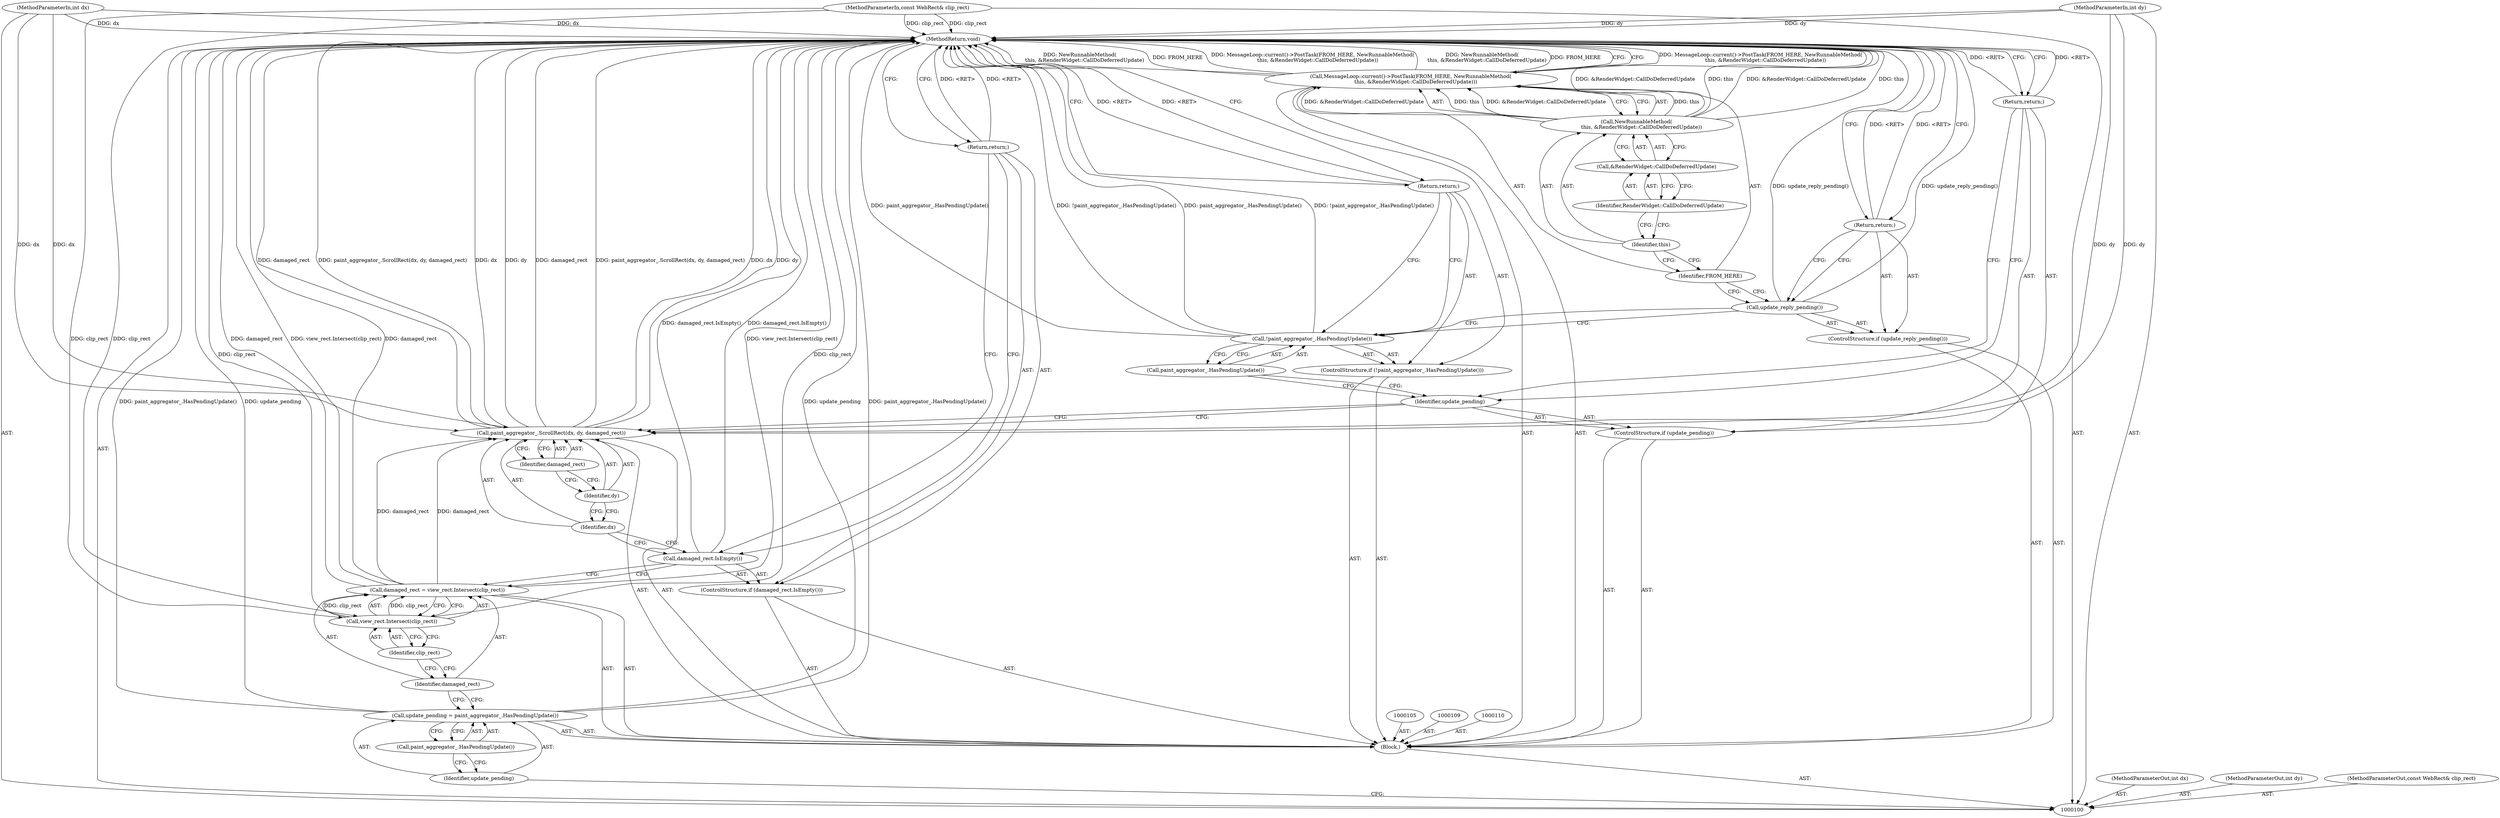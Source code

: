 digraph "0_Chrome_ee8d6fd30b022ac2c87b7a190c954e7bb3c9b21e_9" {
"1000138" [label="(MethodReturn,void)"];
"1000101" [label="(MethodParameterIn,int dx)"];
"1000188" [label="(MethodParameterOut,int dx)"];
"1000102" [label="(MethodParameterIn,int dy)"];
"1000189" [label="(MethodParameterOut,int dy)"];
"1000103" [label="(MethodParameterIn,const WebRect& clip_rect)"];
"1000190" [label="(MethodParameterOut,const WebRect& clip_rect)"];
"1000104" [label="(Block,)"];
"1000122" [label="(ControlStructure,if (update_pending))"];
"1000123" [label="(Identifier,update_pending)"];
"1000124" [label="(Return,return;)"];
"1000125" [label="(ControlStructure,if (!paint_aggregator_.HasPendingUpdate()))"];
"1000126" [label="(Call,!paint_aggregator_.HasPendingUpdate())"];
"1000127" [label="(Call,paint_aggregator_.HasPendingUpdate())"];
"1000128" [label="(Return,return;)"];
"1000129" [label="(ControlStructure,if (update_reply_pending()))"];
"1000130" [label="(Call,update_reply_pending())"];
"1000131" [label="(Return,return;)"];
"1000132" [label="(Call,MessageLoop::current()->PostTask(FROM_HERE, NewRunnableMethod(\n      this, &RenderWidget::CallDoDeferredUpdate)))"];
"1000133" [label="(Identifier,FROM_HERE)"];
"1000134" [label="(Call,NewRunnableMethod(\n      this, &RenderWidget::CallDoDeferredUpdate))"];
"1000136" [label="(Call,&RenderWidget::CallDoDeferredUpdate)"];
"1000137" [label="(Identifier,RenderWidget::CallDoDeferredUpdate)"];
"1000135" [label="(Identifier,this)"];
"1000108" [label="(Call,paint_aggregator_.HasPendingUpdate())"];
"1000106" [label="(Call,update_pending = paint_aggregator_.HasPendingUpdate())"];
"1000107" [label="(Identifier,update_pending)"];
"1000111" [label="(Call,damaged_rect = view_rect.Intersect(clip_rect))"];
"1000112" [label="(Identifier,damaged_rect)"];
"1000113" [label="(Call,view_rect.Intersect(clip_rect))"];
"1000114" [label="(Identifier,clip_rect)"];
"1000115" [label="(ControlStructure,if (damaged_rect.IsEmpty()))"];
"1000116" [label="(Call,damaged_rect.IsEmpty())"];
"1000117" [label="(Return,return;)"];
"1000118" [label="(Call,paint_aggregator_.ScrollRect(dx, dy, damaged_rect))"];
"1000119" [label="(Identifier,dx)"];
"1000120" [label="(Identifier,dy)"];
"1000121" [label="(Identifier,damaged_rect)"];
"1000138" -> "1000100"  [label="AST: "];
"1000138" -> "1000117"  [label="CFG: "];
"1000138" -> "1000124"  [label="CFG: "];
"1000138" -> "1000128"  [label="CFG: "];
"1000138" -> "1000131"  [label="CFG: "];
"1000138" -> "1000132"  [label="CFG: "];
"1000117" -> "1000138"  [label="DDG: <RET>"];
"1000124" -> "1000138"  [label="DDG: <RET>"];
"1000131" -> "1000138"  [label="DDG: <RET>"];
"1000106" -> "1000138"  [label="DDG: paint_aggregator_.HasPendingUpdate()"];
"1000106" -> "1000138"  [label="DDG: update_pending"];
"1000113" -> "1000138"  [label="DDG: clip_rect"];
"1000132" -> "1000138"  [label="DDG: MessageLoop::current()->PostTask(FROM_HERE, NewRunnableMethod(\n      this, &RenderWidget::CallDoDeferredUpdate))"];
"1000132" -> "1000138"  [label="DDG: NewRunnableMethod(\n      this, &RenderWidget::CallDoDeferredUpdate)"];
"1000132" -> "1000138"  [label="DDG: FROM_HERE"];
"1000118" -> "1000138"  [label="DDG: damaged_rect"];
"1000118" -> "1000138"  [label="DDG: paint_aggregator_.ScrollRect(dx, dy, damaged_rect)"];
"1000118" -> "1000138"  [label="DDG: dx"];
"1000118" -> "1000138"  [label="DDG: dy"];
"1000126" -> "1000138"  [label="DDG: paint_aggregator_.HasPendingUpdate()"];
"1000126" -> "1000138"  [label="DDG: !paint_aggregator_.HasPendingUpdate()"];
"1000134" -> "1000138"  [label="DDG: &RenderWidget::CallDoDeferredUpdate"];
"1000134" -> "1000138"  [label="DDG: this"];
"1000130" -> "1000138"  [label="DDG: update_reply_pending()"];
"1000103" -> "1000138"  [label="DDG: clip_rect"];
"1000102" -> "1000138"  [label="DDG: dy"];
"1000111" -> "1000138"  [label="DDG: damaged_rect"];
"1000111" -> "1000138"  [label="DDG: view_rect.Intersect(clip_rect)"];
"1000101" -> "1000138"  [label="DDG: dx"];
"1000116" -> "1000138"  [label="DDG: damaged_rect.IsEmpty()"];
"1000128" -> "1000138"  [label="DDG: <RET>"];
"1000101" -> "1000100"  [label="AST: "];
"1000101" -> "1000138"  [label="DDG: dx"];
"1000101" -> "1000118"  [label="DDG: dx"];
"1000188" -> "1000100"  [label="AST: "];
"1000102" -> "1000100"  [label="AST: "];
"1000102" -> "1000138"  [label="DDG: dy"];
"1000102" -> "1000118"  [label="DDG: dy"];
"1000189" -> "1000100"  [label="AST: "];
"1000103" -> "1000100"  [label="AST: "];
"1000103" -> "1000138"  [label="DDG: clip_rect"];
"1000103" -> "1000113"  [label="DDG: clip_rect"];
"1000190" -> "1000100"  [label="AST: "];
"1000104" -> "1000100"  [label="AST: "];
"1000105" -> "1000104"  [label="AST: "];
"1000106" -> "1000104"  [label="AST: "];
"1000109" -> "1000104"  [label="AST: "];
"1000110" -> "1000104"  [label="AST: "];
"1000111" -> "1000104"  [label="AST: "];
"1000115" -> "1000104"  [label="AST: "];
"1000118" -> "1000104"  [label="AST: "];
"1000122" -> "1000104"  [label="AST: "];
"1000125" -> "1000104"  [label="AST: "];
"1000129" -> "1000104"  [label="AST: "];
"1000132" -> "1000104"  [label="AST: "];
"1000122" -> "1000104"  [label="AST: "];
"1000123" -> "1000122"  [label="AST: "];
"1000124" -> "1000122"  [label="AST: "];
"1000123" -> "1000122"  [label="AST: "];
"1000123" -> "1000118"  [label="CFG: "];
"1000124" -> "1000123"  [label="CFG: "];
"1000127" -> "1000123"  [label="CFG: "];
"1000124" -> "1000122"  [label="AST: "];
"1000124" -> "1000123"  [label="CFG: "];
"1000138" -> "1000124"  [label="CFG: "];
"1000124" -> "1000138"  [label="DDG: <RET>"];
"1000125" -> "1000104"  [label="AST: "];
"1000126" -> "1000125"  [label="AST: "];
"1000128" -> "1000125"  [label="AST: "];
"1000126" -> "1000125"  [label="AST: "];
"1000126" -> "1000127"  [label="CFG: "];
"1000127" -> "1000126"  [label="AST: "];
"1000128" -> "1000126"  [label="CFG: "];
"1000130" -> "1000126"  [label="CFG: "];
"1000126" -> "1000138"  [label="DDG: paint_aggregator_.HasPendingUpdate()"];
"1000126" -> "1000138"  [label="DDG: !paint_aggregator_.HasPendingUpdate()"];
"1000127" -> "1000126"  [label="AST: "];
"1000127" -> "1000123"  [label="CFG: "];
"1000126" -> "1000127"  [label="CFG: "];
"1000128" -> "1000125"  [label="AST: "];
"1000128" -> "1000126"  [label="CFG: "];
"1000138" -> "1000128"  [label="CFG: "];
"1000128" -> "1000138"  [label="DDG: <RET>"];
"1000129" -> "1000104"  [label="AST: "];
"1000130" -> "1000129"  [label="AST: "];
"1000131" -> "1000129"  [label="AST: "];
"1000130" -> "1000129"  [label="AST: "];
"1000130" -> "1000126"  [label="CFG: "];
"1000131" -> "1000130"  [label="CFG: "];
"1000133" -> "1000130"  [label="CFG: "];
"1000130" -> "1000138"  [label="DDG: update_reply_pending()"];
"1000131" -> "1000129"  [label="AST: "];
"1000131" -> "1000130"  [label="CFG: "];
"1000138" -> "1000131"  [label="CFG: "];
"1000131" -> "1000138"  [label="DDG: <RET>"];
"1000132" -> "1000104"  [label="AST: "];
"1000132" -> "1000134"  [label="CFG: "];
"1000133" -> "1000132"  [label="AST: "];
"1000134" -> "1000132"  [label="AST: "];
"1000138" -> "1000132"  [label="CFG: "];
"1000132" -> "1000138"  [label="DDG: MessageLoop::current()->PostTask(FROM_HERE, NewRunnableMethod(\n      this, &RenderWidget::CallDoDeferredUpdate))"];
"1000132" -> "1000138"  [label="DDG: NewRunnableMethod(\n      this, &RenderWidget::CallDoDeferredUpdate)"];
"1000132" -> "1000138"  [label="DDG: FROM_HERE"];
"1000134" -> "1000132"  [label="DDG: this"];
"1000134" -> "1000132"  [label="DDG: &RenderWidget::CallDoDeferredUpdate"];
"1000133" -> "1000132"  [label="AST: "];
"1000133" -> "1000130"  [label="CFG: "];
"1000135" -> "1000133"  [label="CFG: "];
"1000134" -> "1000132"  [label="AST: "];
"1000134" -> "1000136"  [label="CFG: "];
"1000135" -> "1000134"  [label="AST: "];
"1000136" -> "1000134"  [label="AST: "];
"1000132" -> "1000134"  [label="CFG: "];
"1000134" -> "1000138"  [label="DDG: &RenderWidget::CallDoDeferredUpdate"];
"1000134" -> "1000138"  [label="DDG: this"];
"1000134" -> "1000132"  [label="DDG: this"];
"1000134" -> "1000132"  [label="DDG: &RenderWidget::CallDoDeferredUpdate"];
"1000136" -> "1000134"  [label="AST: "];
"1000136" -> "1000137"  [label="CFG: "];
"1000137" -> "1000136"  [label="AST: "];
"1000134" -> "1000136"  [label="CFG: "];
"1000137" -> "1000136"  [label="AST: "];
"1000137" -> "1000135"  [label="CFG: "];
"1000136" -> "1000137"  [label="CFG: "];
"1000135" -> "1000134"  [label="AST: "];
"1000135" -> "1000133"  [label="CFG: "];
"1000137" -> "1000135"  [label="CFG: "];
"1000108" -> "1000106"  [label="AST: "];
"1000108" -> "1000107"  [label="CFG: "];
"1000106" -> "1000108"  [label="CFG: "];
"1000106" -> "1000104"  [label="AST: "];
"1000106" -> "1000108"  [label="CFG: "];
"1000107" -> "1000106"  [label="AST: "];
"1000108" -> "1000106"  [label="AST: "];
"1000112" -> "1000106"  [label="CFG: "];
"1000106" -> "1000138"  [label="DDG: paint_aggregator_.HasPendingUpdate()"];
"1000106" -> "1000138"  [label="DDG: update_pending"];
"1000107" -> "1000106"  [label="AST: "];
"1000107" -> "1000100"  [label="CFG: "];
"1000108" -> "1000107"  [label="CFG: "];
"1000111" -> "1000104"  [label="AST: "];
"1000111" -> "1000113"  [label="CFG: "];
"1000112" -> "1000111"  [label="AST: "];
"1000113" -> "1000111"  [label="AST: "];
"1000116" -> "1000111"  [label="CFG: "];
"1000111" -> "1000138"  [label="DDG: damaged_rect"];
"1000111" -> "1000138"  [label="DDG: view_rect.Intersect(clip_rect)"];
"1000113" -> "1000111"  [label="DDG: clip_rect"];
"1000111" -> "1000118"  [label="DDG: damaged_rect"];
"1000112" -> "1000111"  [label="AST: "];
"1000112" -> "1000106"  [label="CFG: "];
"1000114" -> "1000112"  [label="CFG: "];
"1000113" -> "1000111"  [label="AST: "];
"1000113" -> "1000114"  [label="CFG: "];
"1000114" -> "1000113"  [label="AST: "];
"1000111" -> "1000113"  [label="CFG: "];
"1000113" -> "1000138"  [label="DDG: clip_rect"];
"1000113" -> "1000111"  [label="DDG: clip_rect"];
"1000103" -> "1000113"  [label="DDG: clip_rect"];
"1000114" -> "1000113"  [label="AST: "];
"1000114" -> "1000112"  [label="CFG: "];
"1000113" -> "1000114"  [label="CFG: "];
"1000115" -> "1000104"  [label="AST: "];
"1000116" -> "1000115"  [label="AST: "];
"1000117" -> "1000115"  [label="AST: "];
"1000116" -> "1000115"  [label="AST: "];
"1000116" -> "1000111"  [label="CFG: "];
"1000117" -> "1000116"  [label="CFG: "];
"1000119" -> "1000116"  [label="CFG: "];
"1000116" -> "1000138"  [label="DDG: damaged_rect.IsEmpty()"];
"1000117" -> "1000115"  [label="AST: "];
"1000117" -> "1000116"  [label="CFG: "];
"1000138" -> "1000117"  [label="CFG: "];
"1000117" -> "1000138"  [label="DDG: <RET>"];
"1000118" -> "1000104"  [label="AST: "];
"1000118" -> "1000121"  [label="CFG: "];
"1000119" -> "1000118"  [label="AST: "];
"1000120" -> "1000118"  [label="AST: "];
"1000121" -> "1000118"  [label="AST: "];
"1000123" -> "1000118"  [label="CFG: "];
"1000118" -> "1000138"  [label="DDG: damaged_rect"];
"1000118" -> "1000138"  [label="DDG: paint_aggregator_.ScrollRect(dx, dy, damaged_rect)"];
"1000118" -> "1000138"  [label="DDG: dx"];
"1000118" -> "1000138"  [label="DDG: dy"];
"1000101" -> "1000118"  [label="DDG: dx"];
"1000102" -> "1000118"  [label="DDG: dy"];
"1000111" -> "1000118"  [label="DDG: damaged_rect"];
"1000119" -> "1000118"  [label="AST: "];
"1000119" -> "1000116"  [label="CFG: "];
"1000120" -> "1000119"  [label="CFG: "];
"1000120" -> "1000118"  [label="AST: "];
"1000120" -> "1000119"  [label="CFG: "];
"1000121" -> "1000120"  [label="CFG: "];
"1000121" -> "1000118"  [label="AST: "];
"1000121" -> "1000120"  [label="CFG: "];
"1000118" -> "1000121"  [label="CFG: "];
}
